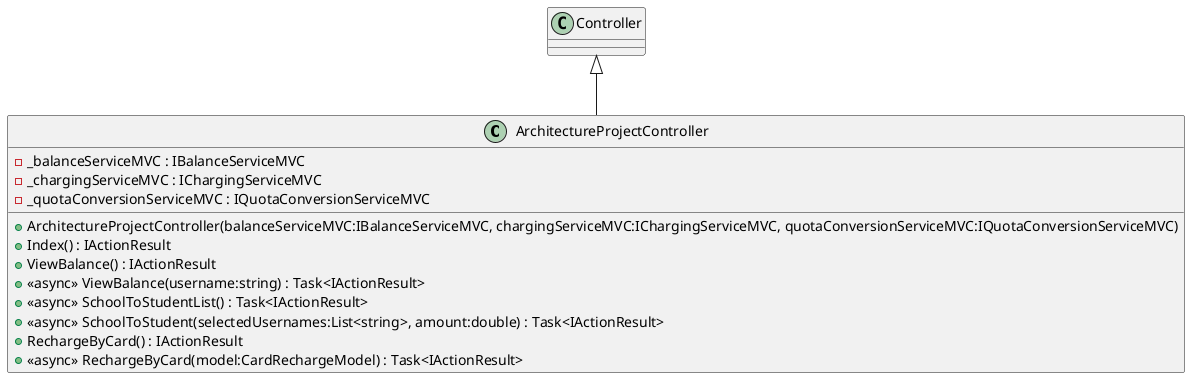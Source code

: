 @startuml
class ArchitectureProjectController {
    - _balanceServiceMVC : IBalanceServiceMVC
    - _chargingServiceMVC : IChargingServiceMVC
    - _quotaConversionServiceMVC : IQuotaConversionServiceMVC
    + ArchitectureProjectController(balanceServiceMVC:IBalanceServiceMVC, chargingServiceMVC:IChargingServiceMVC, quotaConversionServiceMVC:IQuotaConversionServiceMVC)
    + Index() : IActionResult
    + ViewBalance() : IActionResult
    + <<async>> ViewBalance(username:string) : Task<IActionResult>
    + <<async>> SchoolToStudentList() : Task<IActionResult>
    + <<async>> SchoolToStudent(selectedUsernames:List<string>, amount:double) : Task<IActionResult>
    + RechargeByCard() : IActionResult
    + <<async>> RechargeByCard(model:CardRechargeModel) : Task<IActionResult>
}
Controller <|-- ArchitectureProjectController
@enduml
